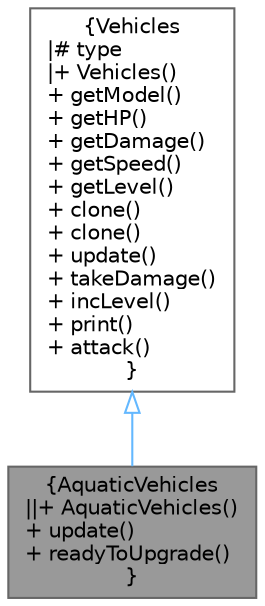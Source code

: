 digraph "AquaticVehicles"
{
 // LATEX_PDF_SIZE
  bgcolor="transparent";
  edge [fontname=Helvetica,fontsize=10,labelfontname=Helvetica,labelfontsize=10];
  node [fontname=Helvetica,fontsize=10,shape=box,height=0.2,width=0.4];
  Node1 [label="{AquaticVehicles\n||+ AquaticVehicles()\l+ update()\l+ readyToUpgrade()\l}",height=0.2,width=0.4,color="gray40", fillcolor="grey60", style="filled", fontcolor="black",tooltip=" "];
  Node2 -> Node1 [dir="back",color="steelblue1",style="solid",arrowtail="onormal"];
  Node2 [label="{Vehicles\n|# type\l|+ Vehicles()\l+ getModel()\l+ getHP()\l+ getDamage()\l+ getSpeed()\l+ getLevel()\l+ clone()\l+ clone()\l+ update()\l+ takeDamage()\l+ incLevel()\l+ print()\l+ attack()\l}",height=0.2,width=0.4,color="gray40", fillcolor="white", style="filled",URL="$class_vehicles.html",tooltip=" "];
}
